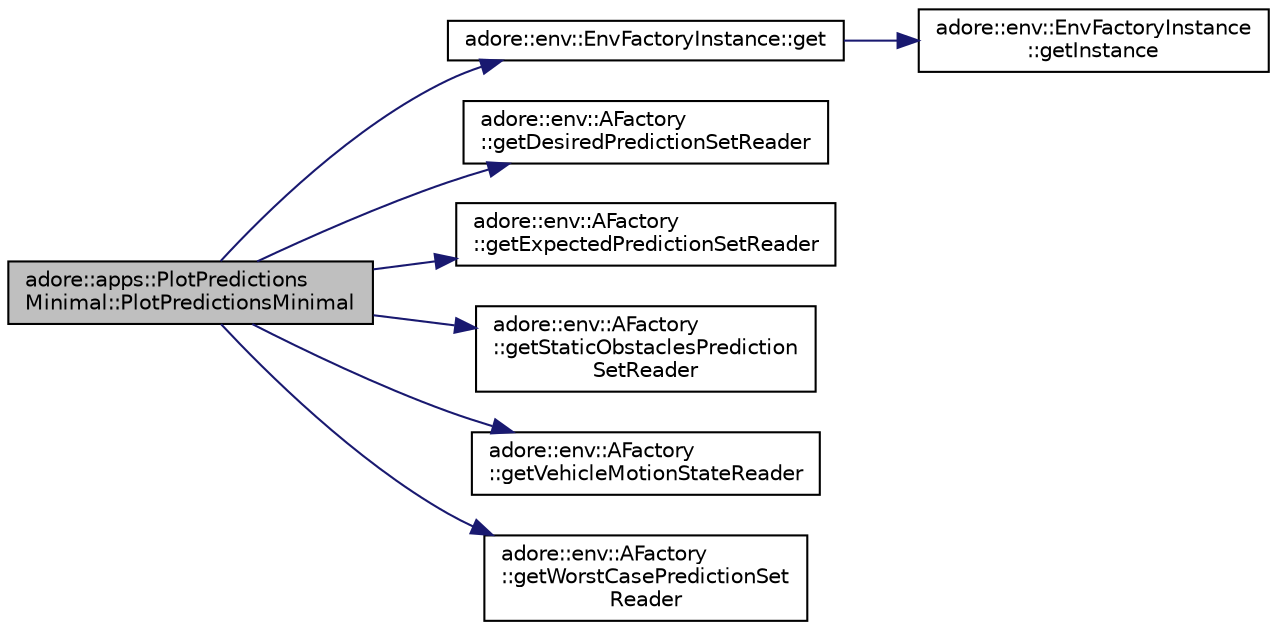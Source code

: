 digraph "adore::apps::PlotPredictionsMinimal::PlotPredictionsMinimal"
{
 // LATEX_PDF_SIZE
  edge [fontname="Helvetica",fontsize="10",labelfontname="Helvetica",labelfontsize="10"];
  node [fontname="Helvetica",fontsize="10",shape=record];
  rankdir="LR";
  Node1 [label="adore::apps::PlotPredictions\lMinimal::PlotPredictionsMinimal",height=0.2,width=0.4,color="black", fillcolor="grey75", style="filled", fontcolor="black",tooltip=" "];
  Node1 -> Node2 [color="midnightblue",fontsize="10",style="solid",fontname="Helvetica"];
  Node2 [label="adore::env::EnvFactoryInstance::get",height=0.2,width=0.4,color="black", fillcolor="white", style="filled",URL="$classadore_1_1env_1_1EnvFactoryInstance.html#a069fadea20089ddf252a244864f305c1",tooltip=" "];
  Node2 -> Node3 [color="midnightblue",fontsize="10",style="solid",fontname="Helvetica"];
  Node3 [label="adore::env::EnvFactoryInstance\l::getInstance",height=0.2,width=0.4,color="black", fillcolor="white", style="filled",URL="$classadore_1_1env_1_1EnvFactoryInstance.html#a14835a4420fb827ba3809b94a96a7660",tooltip="Function to access singleton instance of the envFactory using magic static."];
  Node1 -> Node4 [color="midnightblue",fontsize="10",style="solid",fontname="Helvetica"];
  Node4 [label="adore::env::AFactory\l::getDesiredPredictionSetReader",height=0.2,width=0.4,color="black", fillcolor="white", style="filled",URL="$classadore_1_1env_1_1AFactory.html#ad98821d4ad5427e37f20e61b9b4e5b7e",tooltip=" "];
  Node1 -> Node5 [color="midnightblue",fontsize="10",style="solid",fontname="Helvetica"];
  Node5 [label="adore::env::AFactory\l::getExpectedPredictionSetReader",height=0.2,width=0.4,color="black", fillcolor="white", style="filled",URL="$classadore_1_1env_1_1AFactory.html#a451e9650baf017f9bca0bfac08b4917c",tooltip=" "];
  Node1 -> Node6 [color="midnightblue",fontsize="10",style="solid",fontname="Helvetica"];
  Node6 [label="adore::env::AFactory\l::getStaticObstaclesPrediction\lSetReader",height=0.2,width=0.4,color="black", fillcolor="white", style="filled",URL="$classadore_1_1env_1_1AFactory.html#a580fe386cebc2482b188361e0a8d95ef",tooltip=" "];
  Node1 -> Node7 [color="midnightblue",fontsize="10",style="solid",fontname="Helvetica"];
  Node7 [label="adore::env::AFactory\l::getVehicleMotionStateReader",height=0.2,width=0.4,color="black", fillcolor="white", style="filled",URL="$classadore_1_1env_1_1AFactory.html#a81f661c576816461f1914436620ac208",tooltip=" "];
  Node1 -> Node8 [color="midnightblue",fontsize="10",style="solid",fontname="Helvetica"];
  Node8 [label="adore::env::AFactory\l::getWorstCasePredictionSet\lReader",height=0.2,width=0.4,color="black", fillcolor="white", style="filled",URL="$classadore_1_1env_1_1AFactory.html#ad54009b0fa032065f45d9dd7e6673372",tooltip=" "];
}
